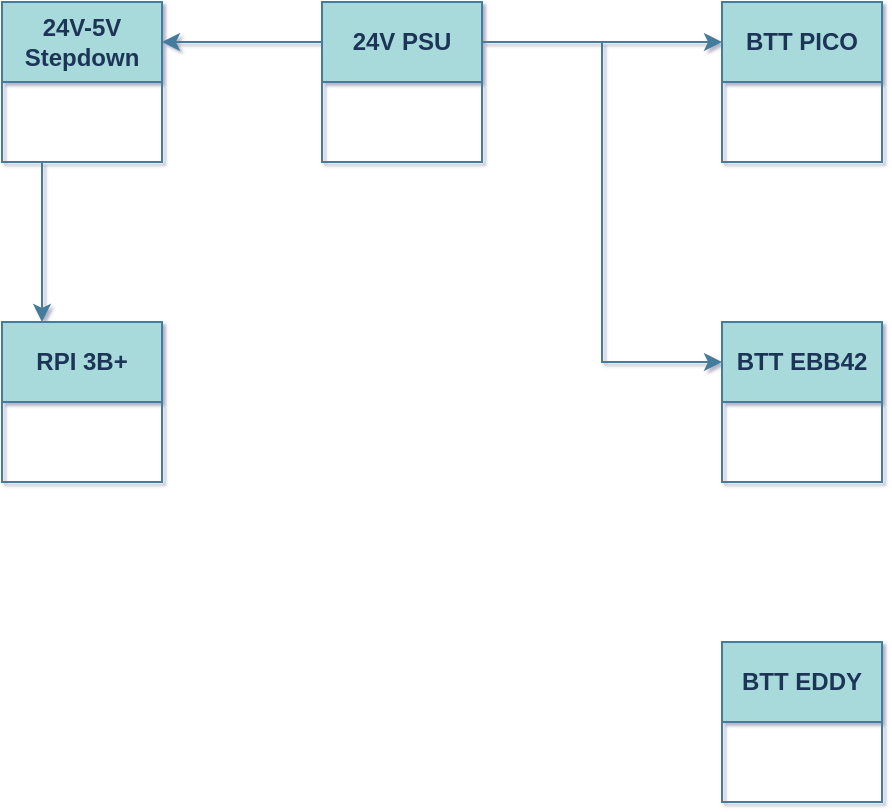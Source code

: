 <mxfile version="28.2.3">
  <diagram name="Page-1" id="T6jo27jkNInZb8w3Gax7">
    <mxGraphModel dx="1426" dy="743" grid="1" gridSize="10" guides="1" tooltips="1" connect="1" arrows="1" fold="1" page="1" pageScale="1" pageWidth="1169" pageHeight="827" background="none" math="0" shadow="1">
      <root>
        <mxCell id="0" />
        <mxCell id="1" parent="0" />
        <mxCell id="h0Fku7poz1h-A2aGiFPx-1" value="BTT PICO" style="swimlane;whiteSpace=wrap;html=1;startSize=40;labelBackgroundColor=none;fillColor=#A8DADC;strokeColor=#457B9D;fontColor=#1D3557;" vertex="1" parent="1">
          <mxGeometry x="400" y="40" width="80" height="80" as="geometry" />
        </mxCell>
        <mxCell id="h0Fku7poz1h-A2aGiFPx-2" value="BTT EBB42" style="swimlane;whiteSpace=wrap;html=1;startSize=40;labelBackgroundColor=none;fillColor=#A8DADC;strokeColor=#457B9D;fontColor=#1D3557;" vertex="1" parent="1">
          <mxGeometry x="400" y="200" width="80" height="80" as="geometry" />
        </mxCell>
        <mxCell id="h0Fku7poz1h-A2aGiFPx-3" value="RPI 3B+" style="swimlane;whiteSpace=wrap;html=1;startSize=40;labelBackgroundColor=none;fillColor=#A8DADC;strokeColor=#457B9D;fontColor=#1D3557;" vertex="1" parent="1">
          <mxGeometry x="40" y="200" width="80" height="80" as="geometry" />
        </mxCell>
        <mxCell id="h0Fku7poz1h-A2aGiFPx-4" value="BTT EDDY" style="swimlane;whiteSpace=wrap;html=1;startSize=40;labelBackgroundColor=none;fillColor=#A8DADC;strokeColor=#457B9D;fontColor=#1D3557;" vertex="1" parent="1">
          <mxGeometry x="400" y="360" width="80" height="80" as="geometry" />
        </mxCell>
        <mxCell id="h0Fku7poz1h-A2aGiFPx-8" style="edgeStyle=orthogonalEdgeStyle;rounded=0;orthogonalLoop=1;jettySize=auto;html=1;exitX=0;exitY=0.25;exitDx=0;exitDy=0;entryX=1;entryY=0.25;entryDx=0;entryDy=0;labelBackgroundColor=none;strokeColor=#457B9D;fontColor=default;" edge="1" parent="1" source="h0Fku7poz1h-A2aGiFPx-5" target="h0Fku7poz1h-A2aGiFPx-7">
          <mxGeometry relative="1" as="geometry" />
        </mxCell>
        <mxCell id="h0Fku7poz1h-A2aGiFPx-10" style="edgeStyle=orthogonalEdgeStyle;rounded=0;orthogonalLoop=1;jettySize=auto;html=1;exitX=1;exitY=0.25;exitDx=0;exitDy=0;entryX=0;entryY=0.25;entryDx=0;entryDy=0;labelBackgroundColor=none;strokeColor=#457B9D;fontColor=default;" edge="1" parent="1" source="h0Fku7poz1h-A2aGiFPx-5" target="h0Fku7poz1h-A2aGiFPx-1">
          <mxGeometry relative="1" as="geometry" />
        </mxCell>
        <mxCell id="h0Fku7poz1h-A2aGiFPx-11" style="edgeStyle=orthogonalEdgeStyle;rounded=0;orthogonalLoop=1;jettySize=auto;html=1;exitX=1;exitY=0.25;exitDx=0;exitDy=0;entryX=0;entryY=0.25;entryDx=0;entryDy=0;labelBackgroundColor=none;strokeColor=#457B9D;fontColor=default;" edge="1" parent="1" source="h0Fku7poz1h-A2aGiFPx-5" target="h0Fku7poz1h-A2aGiFPx-2">
          <mxGeometry relative="1" as="geometry" />
        </mxCell>
        <mxCell id="h0Fku7poz1h-A2aGiFPx-5" value="24V PSU" style="swimlane;whiteSpace=wrap;html=1;startSize=40;labelBackgroundColor=none;fillColor=#A8DADC;strokeColor=#457B9D;fontColor=#1D3557;" vertex="1" parent="1">
          <mxGeometry x="200" y="40" width="80" height="80" as="geometry">
            <mxRectangle x="200" y="40" width="90" height="40" as="alternateBounds" />
          </mxGeometry>
        </mxCell>
        <mxCell id="h0Fku7poz1h-A2aGiFPx-9" style="edgeStyle=orthogonalEdgeStyle;rounded=0;orthogonalLoop=1;jettySize=auto;html=1;exitX=0.25;exitY=1;exitDx=0;exitDy=0;entryX=0.25;entryY=0;entryDx=0;entryDy=0;labelBackgroundColor=none;strokeColor=#457B9D;fontColor=default;" edge="1" parent="1" source="h0Fku7poz1h-A2aGiFPx-7" target="h0Fku7poz1h-A2aGiFPx-3">
          <mxGeometry relative="1" as="geometry" />
        </mxCell>
        <mxCell id="h0Fku7poz1h-A2aGiFPx-7" value="24V-5V Stepdown" style="swimlane;whiteSpace=wrap;html=1;startSize=40;labelBackgroundColor=none;fillColor=#A8DADC;strokeColor=#457B9D;fontColor=#1D3557;" vertex="1" parent="1">
          <mxGeometry x="40" y="40" width="80" height="80" as="geometry" />
        </mxCell>
      </root>
    </mxGraphModel>
  </diagram>
</mxfile>
